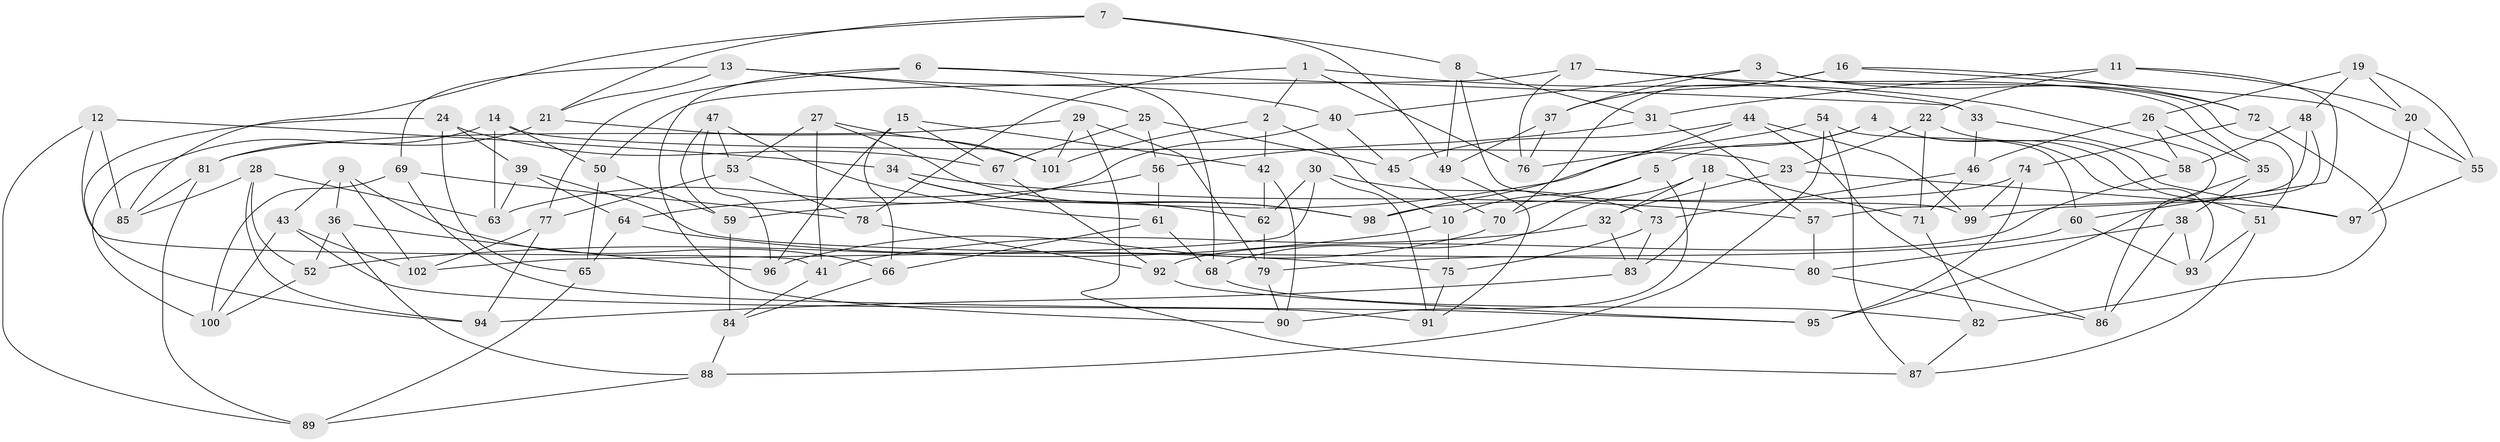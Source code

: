 // Generated by graph-tools (version 1.1) at 2025/50/03/09/25 03:50:49]
// undirected, 102 vertices, 204 edges
graph export_dot {
graph [start="1"]
  node [color=gray90,style=filled];
  1;
  2;
  3;
  4;
  5;
  6;
  7;
  8;
  9;
  10;
  11;
  12;
  13;
  14;
  15;
  16;
  17;
  18;
  19;
  20;
  21;
  22;
  23;
  24;
  25;
  26;
  27;
  28;
  29;
  30;
  31;
  32;
  33;
  34;
  35;
  36;
  37;
  38;
  39;
  40;
  41;
  42;
  43;
  44;
  45;
  46;
  47;
  48;
  49;
  50;
  51;
  52;
  53;
  54;
  55;
  56;
  57;
  58;
  59;
  60;
  61;
  62;
  63;
  64;
  65;
  66;
  67;
  68;
  69;
  70;
  71;
  72;
  73;
  74;
  75;
  76;
  77;
  78;
  79;
  80;
  81;
  82;
  83;
  84;
  85;
  86;
  87;
  88;
  89;
  90;
  91;
  92;
  93;
  94;
  95;
  96;
  97;
  98;
  99;
  100;
  101;
  102;
  1 -- 86;
  1 -- 78;
  1 -- 76;
  1 -- 2;
  2 -- 10;
  2 -- 101;
  2 -- 42;
  3 -- 72;
  3 -- 51;
  3 -- 40;
  3 -- 37;
  4 -- 59;
  4 -- 51;
  4 -- 5;
  4 -- 93;
  5 -- 10;
  5 -- 90;
  5 -- 70;
  6 -- 77;
  6 -- 90;
  6 -- 33;
  6 -- 68;
  7 -- 49;
  7 -- 21;
  7 -- 8;
  7 -- 85;
  8 -- 99;
  8 -- 49;
  8 -- 31;
  9 -- 66;
  9 -- 102;
  9 -- 43;
  9 -- 36;
  10 -- 75;
  10 -- 52;
  11 -- 20;
  11 -- 60;
  11 -- 22;
  11 -- 31;
  12 -- 41;
  12 -- 89;
  12 -- 85;
  12 -- 34;
  13 -- 40;
  13 -- 25;
  13 -- 69;
  13 -- 21;
  14 -- 50;
  14 -- 100;
  14 -- 63;
  14 -- 23;
  15 -- 66;
  15 -- 67;
  15 -- 96;
  15 -- 42;
  16 -- 37;
  16 -- 72;
  16 -- 70;
  16 -- 55;
  17 -- 33;
  17 -- 50;
  17 -- 76;
  17 -- 35;
  18 -- 32;
  18 -- 83;
  18 -- 68;
  18 -- 71;
  19 -- 26;
  19 -- 48;
  19 -- 55;
  19 -- 20;
  20 -- 55;
  20 -- 97;
  21 -- 81;
  21 -- 101;
  22 -- 71;
  22 -- 97;
  22 -- 23;
  23 -- 32;
  23 -- 97;
  24 -- 67;
  24 -- 94;
  24 -- 39;
  24 -- 65;
  25 -- 56;
  25 -- 45;
  25 -- 67;
  26 -- 35;
  26 -- 46;
  26 -- 58;
  27 -- 98;
  27 -- 41;
  27 -- 101;
  27 -- 53;
  28 -- 52;
  28 -- 85;
  28 -- 63;
  28 -- 94;
  29 -- 81;
  29 -- 79;
  29 -- 101;
  29 -- 87;
  30 -- 62;
  30 -- 73;
  30 -- 102;
  30 -- 91;
  31 -- 57;
  31 -- 56;
  32 -- 41;
  32 -- 83;
  33 -- 58;
  33 -- 46;
  34 -- 98;
  34 -- 62;
  34 -- 57;
  35 -- 95;
  35 -- 38;
  36 -- 88;
  36 -- 96;
  36 -- 52;
  37 -- 49;
  37 -- 76;
  38 -- 93;
  38 -- 86;
  38 -- 80;
  39 -- 63;
  39 -- 80;
  39 -- 64;
  40 -- 63;
  40 -- 45;
  41 -- 84;
  42 -- 90;
  42 -- 62;
  43 -- 91;
  43 -- 100;
  43 -- 102;
  44 -- 98;
  44 -- 45;
  44 -- 86;
  44 -- 99;
  45 -- 70;
  46 -- 73;
  46 -- 71;
  47 -- 96;
  47 -- 59;
  47 -- 53;
  47 -- 61;
  48 -- 58;
  48 -- 99;
  48 -- 57;
  49 -- 91;
  50 -- 65;
  50 -- 59;
  51 -- 93;
  51 -- 87;
  52 -- 100;
  53 -- 78;
  53 -- 77;
  54 -- 87;
  54 -- 76;
  54 -- 88;
  54 -- 60;
  55 -- 97;
  56 -- 64;
  56 -- 61;
  57 -- 80;
  58 -- 92;
  59 -- 84;
  60 -- 93;
  60 -- 79;
  61 -- 66;
  61 -- 68;
  62 -- 79;
  64 -- 65;
  64 -- 75;
  65 -- 89;
  66 -- 84;
  67 -- 92;
  68 -- 82;
  69 -- 95;
  69 -- 100;
  69 -- 78;
  70 -- 96;
  71 -- 82;
  72 -- 82;
  72 -- 74;
  73 -- 75;
  73 -- 83;
  74 -- 98;
  74 -- 95;
  74 -- 99;
  75 -- 91;
  77 -- 94;
  77 -- 102;
  78 -- 92;
  79 -- 90;
  80 -- 86;
  81 -- 89;
  81 -- 85;
  82 -- 87;
  83 -- 94;
  84 -- 88;
  88 -- 89;
  92 -- 95;
}
